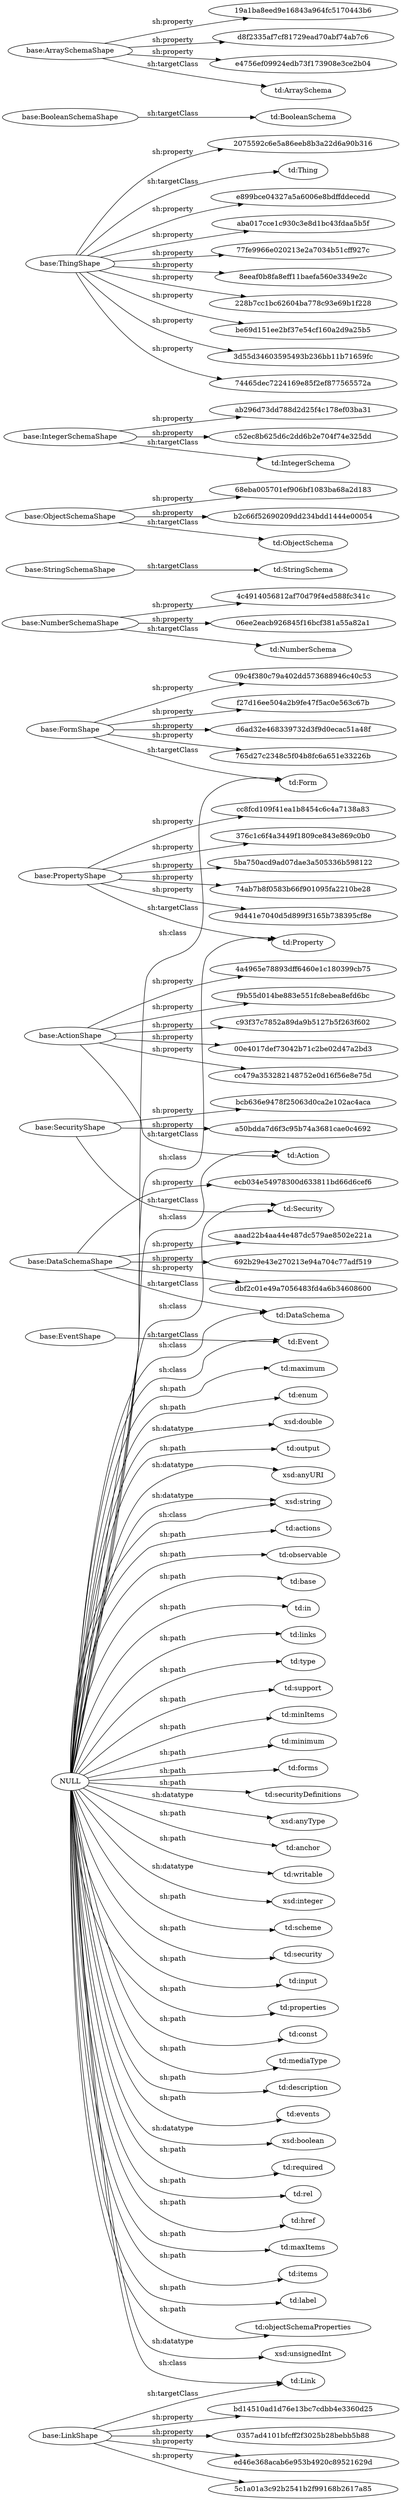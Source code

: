 digraph ar2dtool_diagram { 
rankdir=LR;
size="1501"
	"base:FormShape" -> "765d27c2348c5f04b8fc6a651e33226b" [ label = "sh:property" ];
	"base:FormShape" -> "09c4f380c79a402dd573688946c40c53" [ label = "sh:property" ];
	"base:FormShape" -> "f27d16ee504a2b9fe47f5ac0e563c67b" [ label = "sh:property" ];
	"base:FormShape" -> "d6ad32e468339732d3f9d0ecac51a48f" [ label = "sh:property" ];
	"base:FormShape" -> "td:Form" [ label = "sh:targetClass" ];
	"base:PropertyShape" -> "74ab7b8f0583b66f901095fa2210be28" [ label = "sh:property" ];
	"base:PropertyShape" -> "9d441e7040d5d899f3165b738395cf8e" [ label = "sh:property" ];
	"base:PropertyShape" -> "cc8fcd109f41ea1b8454c6c4a7138a83" [ label = "sh:property" ];
	"base:PropertyShape" -> "376c1c6f4a3449f1809ce843e869c0b0" [ label = "sh:property" ];
	"base:PropertyShape" -> "5ba750acd9ad07dae3a505336b598122" [ label = "sh:property" ];
	"base:PropertyShape" -> "td:Property" [ label = "sh:targetClass" ];
	"base:ActionShape" -> "00e4017def73042b71c2be02d47a2bd3" [ label = "sh:property" ];
	"base:ActionShape" -> "cc479a353282148752e0d16f56e8e75d" [ label = "sh:property" ];
	"base:ActionShape" -> "4a4965e78893dff6460e1c180399cb75" [ label = "sh:property" ];
	"base:ActionShape" -> "f9b55d014be883e551fc8ebea8efd6bc" [ label = "sh:property" ];
	"base:ActionShape" -> "c93f37c7852a89da9b5127b5f263f602" [ label = "sh:property" ];
	"base:ActionShape" -> "td:Action" [ label = "sh:targetClass" ];
	"base:NumberSchemaShape" -> "4c4914056812af70d79f4ed588fc341c" [ label = "sh:property" ];
	"base:NumberSchemaShape" -> "06ee2eacb926845f16bcf381a55a82a1" [ label = "sh:property" ];
	"base:NumberSchemaShape" -> "td:NumberSchema" [ label = "sh:targetClass" ];
	"base:EventShape" -> "td:Event" [ label = "sh:targetClass" ];
	"base:StringSchemaShape" -> "td:StringSchema" [ label = "sh:targetClass" ];
	"base:ObjectSchemaShape" -> "68eba005701ef906bf1083ba68a2d183" [ label = "sh:property" ];
	"base:ObjectSchemaShape" -> "b2c66f52690209dd234bdd1444e00054" [ label = "sh:property" ];
	"base:ObjectSchemaShape" -> "td:ObjectSchema" [ label = "sh:targetClass" ];
	"base:IntegerSchemaShape" -> "ab296d73dd788d2d25f4c178ef03ba31" [ label = "sh:property" ];
	"base:IntegerSchemaShape" -> "c52ec8b625d6c2dd6b2e704f74e325dd" [ label = "sh:property" ];
	"base:IntegerSchemaShape" -> "td:IntegerSchema" [ label = "sh:targetClass" ];
	"base:ThingShape" -> "2075592c6e5a86eeb8b3a22d6a90b316" [ label = "sh:property" ];
	"base:ThingShape" -> "td:Thing" [ label = "sh:targetClass" ];
	"base:ThingShape" -> "e899bce04327a5a6006e8bdffddecedd" [ label = "sh:property" ];
	"base:ThingShape" -> "aba017cce1c930c3e8d1bc43fdaa5b5f" [ label = "sh:property" ];
	"base:ThingShape" -> "77fe9966e020213e2a7034b51cff927c" [ label = "sh:property" ];
	"base:ThingShape" -> "8eeaf0b8fa8eff11baefa560e3349e2c" [ label = "sh:property" ];
	"base:ThingShape" -> "228b7cc1bc62604ba778c93e69b1f228" [ label = "sh:property" ];
	"base:ThingShape" -> "be69d151ee2bf37e54cf160a2d9a25b5" [ label = "sh:property" ];
	"base:ThingShape" -> "3d55d34603595493b236bb11b71659fc" [ label = "sh:property" ];
	"base:ThingShape" -> "74465dec7224169e85f2ef877565572a" [ label = "sh:property" ];
	"base:BooleanSchemaShape" -> "td:BooleanSchema" [ label = "sh:targetClass" ];
	"NULL" -> "xsd:string" [ label = "sh:class" ];
	"NULL" -> "td:actions" [ label = "sh:path" ];
	"NULL" -> "td:observable" [ label = "sh:path" ];
	"NULL" -> "td:Security" [ label = "sh:class" ];
	"NULL" -> "td:type" [ label = "sh:path" ];
	"NULL" -> "td:Action" [ label = "sh:class" ];
	"NULL" -> "td:support" [ label = "sh:path" ];
	"NULL" -> "td:minItems" [ label = "sh:path" ];
	"NULL" -> "td:minimum" [ label = "sh:path" ];
	"NULL" -> "td:forms" [ label = "sh:path" ];
	"NULL" -> "td:Event" [ label = "sh:class" ];
	"NULL" -> "td:DataSchema" [ label = "sh:class" ];
	"NULL" -> "xsd:integer" [ label = "sh:datatype" ];
	"NULL" -> "td:scheme" [ label = "sh:path" ];
	"NULL" -> "td:security" [ label = "sh:path" ];
	"NULL" -> "td:input" [ label = "sh:path" ];
	"NULL" -> "td:properties" [ label = "sh:path" ];
	"NULL" -> "td:const" [ label = "sh:path" ];
	"NULL" -> "td:Form" [ label = "sh:class" ];
	"NULL" -> "td:mediaType" [ label = "sh:path" ];
	"NULL" -> "td:description" [ label = "sh:path" ];
	"NULL" -> "td:events" [ label = "sh:path" ];
	"NULL" -> "xsd:boolean" [ label = "sh:datatype" ];
	"NULL" -> "td:required" [ label = "sh:path" ];
	"NULL" -> "td:rel" [ label = "sh:path" ];
	"NULL" -> "td:href" [ label = "sh:path" ];
	"NULL" -> "td:maxItems" [ label = "sh:path" ];
	"NULL" -> "td:items" [ label = "sh:path" ];
	"NULL" -> "td:label" [ label = "sh:path" ];
	"NULL" -> "td:objectSchemaProperties" [ label = "sh:path" ];
	"NULL" -> "xsd:unsignedInt" [ label = "sh:datatype" ];
	"NULL" -> "xsd:string" [ label = "sh:datatype" ];
	"NULL" -> "td:maximum" [ label = "sh:path" ];
	"NULL" -> "td:enum" [ label = "sh:path" ];
	"NULL" -> "xsd:double" [ label = "sh:datatype" ];
	"NULL" -> "td:output" [ label = "sh:path" ];
	"NULL" -> "xsd:anyURI" [ label = "sh:datatype" ];
	"NULL" -> "td:Property" [ label = "sh:class" ];
	"NULL" -> "td:base" [ label = "sh:path" ];
	"NULL" -> "td:in" [ label = "sh:path" ];
	"NULL" -> "td:links" [ label = "sh:path" ];
	"NULL" -> "td:Link" [ label = "sh:class" ];
	"NULL" -> "td:securityDefinitions" [ label = "sh:path" ];
	"NULL" -> "xsd:anyType" [ label = "sh:datatype" ];
	"NULL" -> "td:anchor" [ label = "sh:path" ];
	"NULL" -> "td:writable" [ label = "sh:path" ];
	"base:SecurityShape" -> "a50bdda7d6f3c95b74a3681cae0c4692" [ label = "sh:property" ];
	"base:SecurityShape" -> "bcb636e9478f25063d0ca2e102ac4aca" [ label = "sh:property" ];
	"base:SecurityShape" -> "td:Security" [ label = "sh:targetClass" ];
	"base:DataSchemaShape" -> "ecb034e54978300d633811bd66d6cef6" [ label = "sh:property" ];
	"base:DataSchemaShape" -> "aaad22b4aa44e487dc579ae8502e221a" [ label = "sh:property" ];
	"base:DataSchemaShape" -> "692b29e43e270213e94a704c77adf519" [ label = "sh:property" ];
	"base:DataSchemaShape" -> "dbf2c01e49a7056483fd4a6b34608600" [ label = "sh:property" ];
	"base:DataSchemaShape" -> "td:DataSchema" [ label = "sh:targetClass" ];
	"base:LinkShape" -> "5c1a01a3c92b2541b2f99168b2617a85" [ label = "sh:property" ];
	"base:LinkShape" -> "bd14510ad1d76e13bc7cdbb4e3360d25" [ label = "sh:property" ];
	"base:LinkShape" -> "0357ad4101bfcff2f3025b28bebb5b88" [ label = "sh:property" ];
	"base:LinkShape" -> "ed46e368acab6e953b4920c89521629d" [ label = "sh:property" ];
	"base:LinkShape" -> "td:Link" [ label = "sh:targetClass" ];
	"base:ArraySchemaShape" -> "19a1ba8eed9e16843a964fc5170443b6" [ label = "sh:property" ];
	"base:ArraySchemaShape" -> "d8f2335af7cf81729ead70abf74ab7c6" [ label = "sh:property" ];
	"base:ArraySchemaShape" -> "e4756ef09924edb73f173908e3ce2b04" [ label = "sh:property" ];
	"base:ArraySchemaShape" -> "td:ArraySchema" [ label = "sh:targetClass" ];

}
